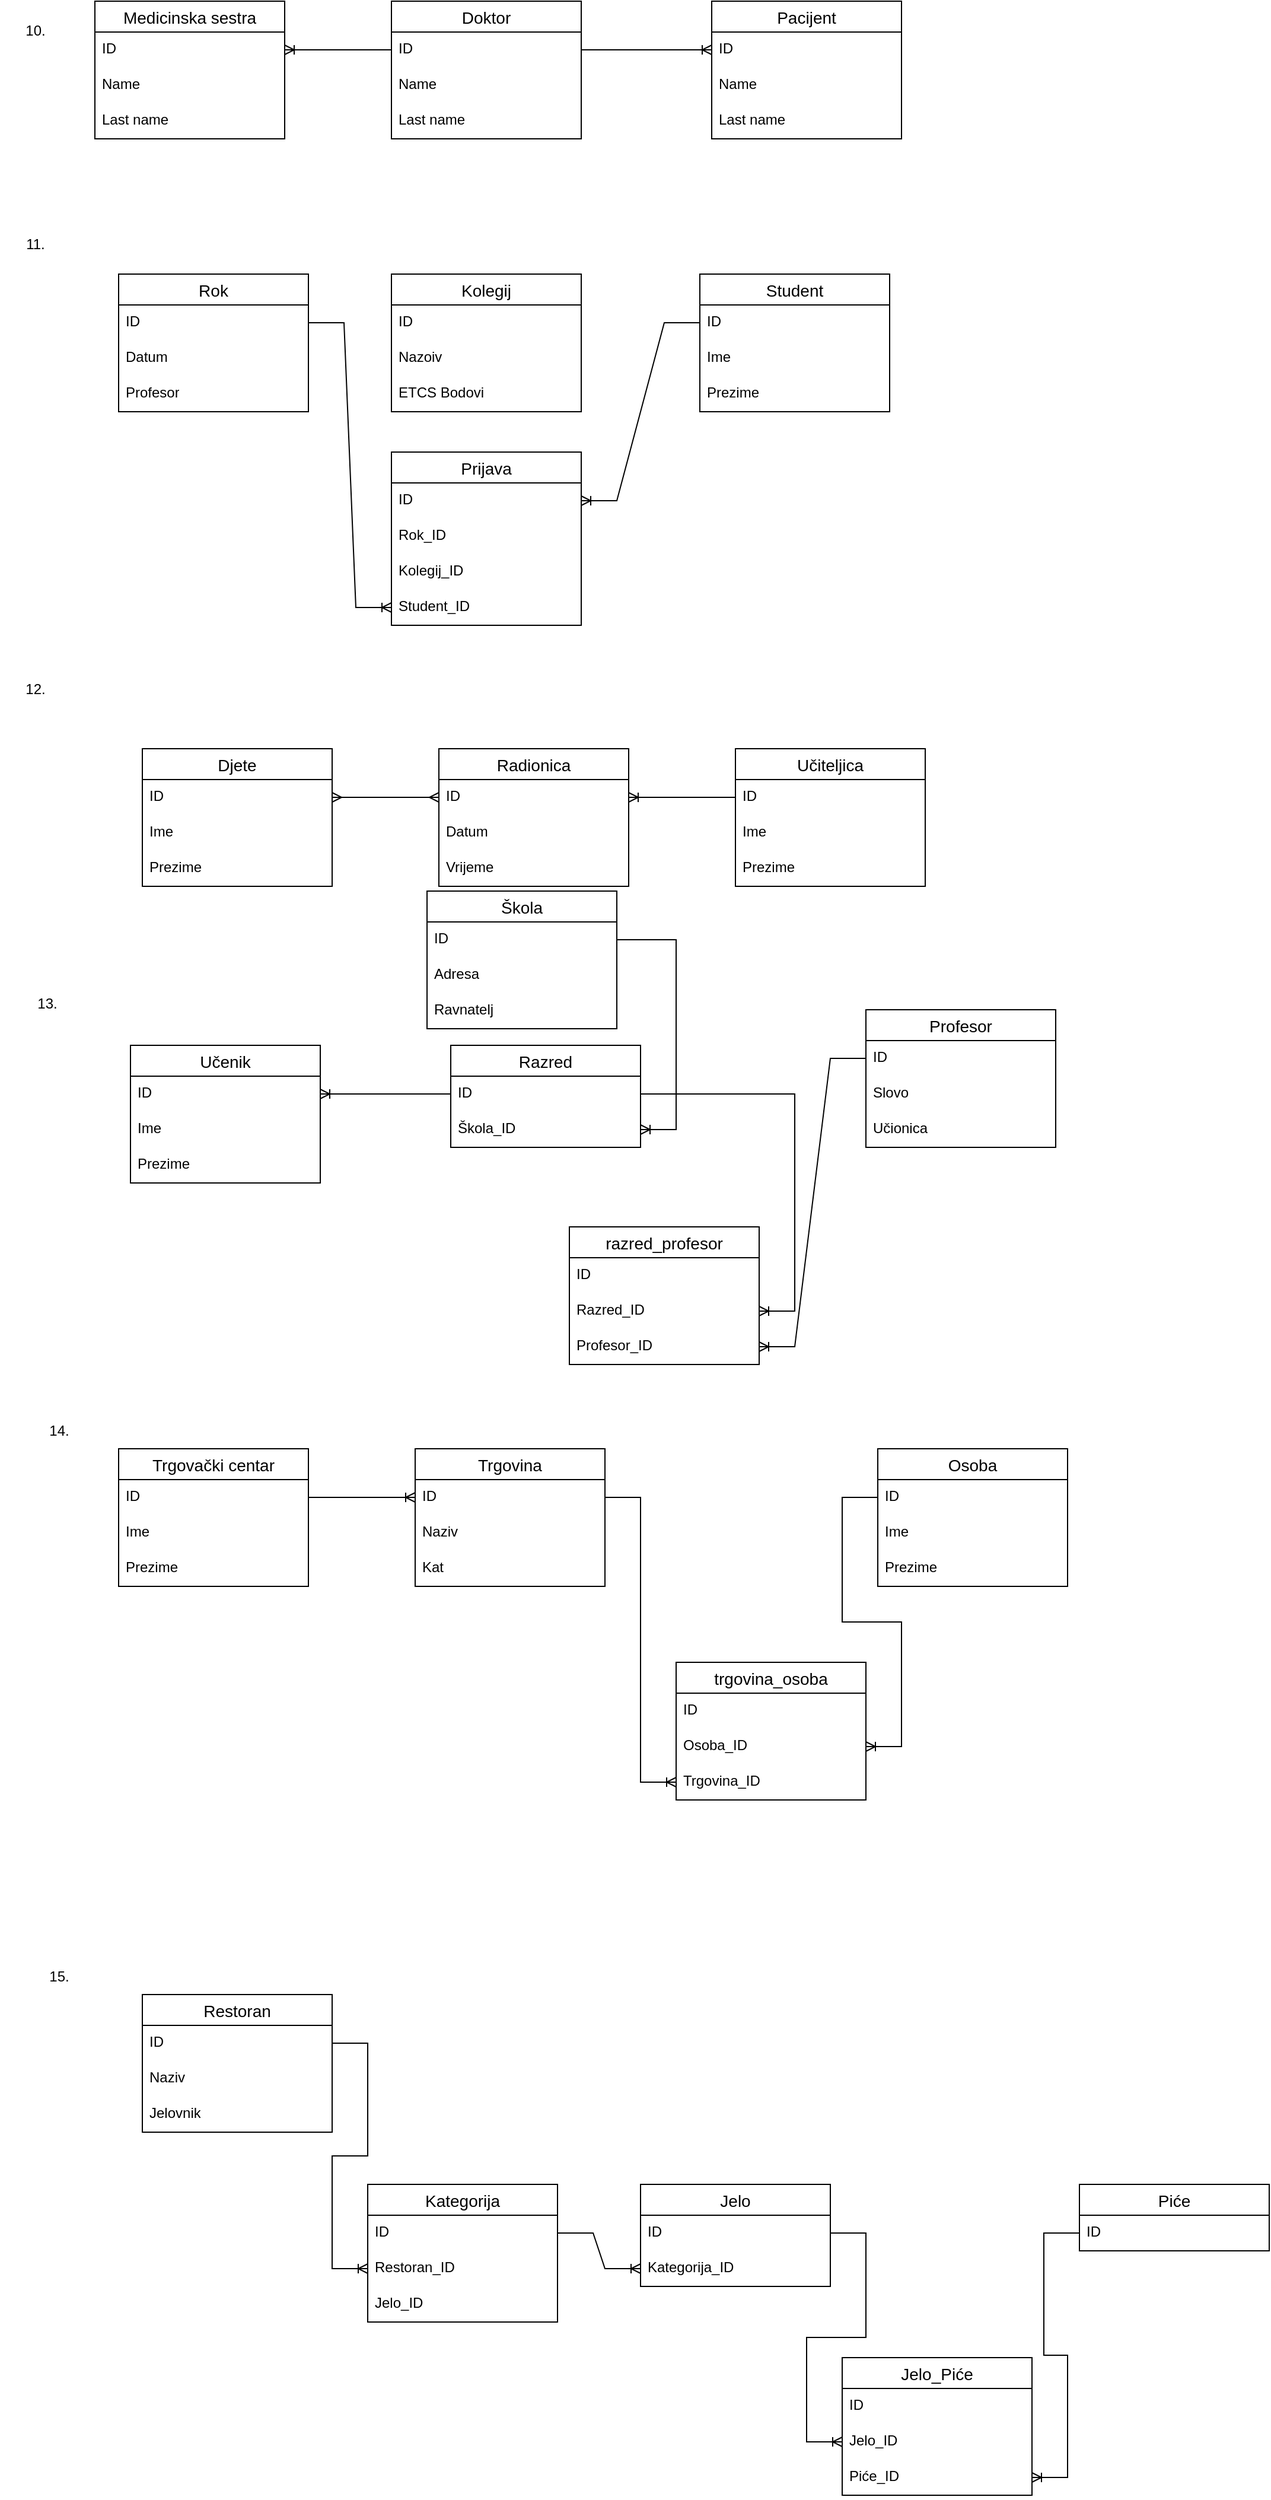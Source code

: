 <mxfile version="21.0.6" type="google"><diagram name="Page-1" id="xoYMA8YZVhwmKKzZPENB"><mxGraphModel grid="1" page="1" gridSize="10" guides="1" tooltips="1" connect="1" arrows="1" fold="1" pageScale="1" pageWidth="827" pageHeight="1169" math="0" shadow="0"><root><mxCell id="0"/><mxCell id="1" parent="0"/><mxCell id="5jDv3y6kPRpmC7P-xFQI-5" value="Doktor" style="swimlane;fontStyle=0;childLayout=stackLayout;horizontal=1;startSize=26;horizontalStack=0;resizeParent=1;resizeParentMax=0;resizeLast=0;collapsible=1;marginBottom=0;align=center;fontSize=14;" vertex="1" parent="1"><mxGeometry x="340" y="20" width="160" height="116" as="geometry"/></mxCell><mxCell id="5jDv3y6kPRpmC7P-xFQI-6" value="ID&lt;span style=&quot;white-space: pre;&quot;&gt;&#9;&lt;/span&gt;" style="text;strokeColor=none;fillColor=none;spacingLeft=4;spacingRight=4;overflow=hidden;rotatable=0;points=[[0,0.5],[1,0.5]];portConstraint=eastwest;fontSize=12;whiteSpace=wrap;html=1;" vertex="1" parent="5jDv3y6kPRpmC7P-xFQI-5"><mxGeometry y="26" width="160" height="30" as="geometry"/></mxCell><mxCell id="5jDv3y6kPRpmC7P-xFQI-7" value="Name" style="text;strokeColor=none;fillColor=none;spacingLeft=4;spacingRight=4;overflow=hidden;rotatable=0;points=[[0,0.5],[1,0.5]];portConstraint=eastwest;fontSize=12;whiteSpace=wrap;html=1;" vertex="1" parent="5jDv3y6kPRpmC7P-xFQI-5"><mxGeometry y="56" width="160" height="30" as="geometry"/></mxCell><mxCell id="5jDv3y6kPRpmC7P-xFQI-8" value="Last name" style="text;strokeColor=none;fillColor=none;spacingLeft=4;spacingRight=4;overflow=hidden;rotatable=0;points=[[0,0.5],[1,0.5]];portConstraint=eastwest;fontSize=12;whiteSpace=wrap;html=1;" vertex="1" parent="5jDv3y6kPRpmC7P-xFQI-5"><mxGeometry y="86" width="160" height="30" as="geometry"/></mxCell><mxCell id="5jDv3y6kPRpmC7P-xFQI-13" value="Pacijent" style="swimlane;fontStyle=0;childLayout=stackLayout;horizontal=1;startSize=26;horizontalStack=0;resizeParent=1;resizeParentMax=0;resizeLast=0;collapsible=1;marginBottom=0;align=center;fontSize=14;" vertex="1" parent="1"><mxGeometry x="610" y="20" width="160" height="116" as="geometry"/></mxCell><mxCell id="5jDv3y6kPRpmC7P-xFQI-14" value="ID&lt;span style=&quot;white-space: pre;&quot;&gt;&#9;&lt;/span&gt;" style="text;strokeColor=none;fillColor=none;spacingLeft=4;spacingRight=4;overflow=hidden;rotatable=0;points=[[0,0.5],[1,0.5]];portConstraint=eastwest;fontSize=12;whiteSpace=wrap;html=1;" vertex="1" parent="5jDv3y6kPRpmC7P-xFQI-13"><mxGeometry y="26" width="160" height="30" as="geometry"/></mxCell><mxCell id="5jDv3y6kPRpmC7P-xFQI-15" value="Name" style="text;strokeColor=none;fillColor=none;spacingLeft=4;spacingRight=4;overflow=hidden;rotatable=0;points=[[0,0.5],[1,0.5]];portConstraint=eastwest;fontSize=12;whiteSpace=wrap;html=1;" vertex="1" parent="5jDv3y6kPRpmC7P-xFQI-13"><mxGeometry y="56" width="160" height="30" as="geometry"/></mxCell><mxCell id="5jDv3y6kPRpmC7P-xFQI-16" value="Last name" style="text;strokeColor=none;fillColor=none;spacingLeft=4;spacingRight=4;overflow=hidden;rotatable=0;points=[[0,0.5],[1,0.5]];portConstraint=eastwest;fontSize=12;whiteSpace=wrap;html=1;" vertex="1" parent="5jDv3y6kPRpmC7P-xFQI-13"><mxGeometry y="86" width="160" height="30" as="geometry"/></mxCell><mxCell id="5jDv3y6kPRpmC7P-xFQI-17" value="Medicinska sestra" style="swimlane;fontStyle=0;childLayout=stackLayout;horizontal=1;startSize=26;horizontalStack=0;resizeParent=1;resizeParentMax=0;resizeLast=0;collapsible=1;marginBottom=0;align=center;fontSize=14;" vertex="1" parent="1"><mxGeometry x="90" y="20" width="160" height="116" as="geometry"/></mxCell><mxCell id="5jDv3y6kPRpmC7P-xFQI-18" value="ID&lt;span style=&quot;white-space: pre;&quot;&gt;&#9;&lt;/span&gt;" style="text;strokeColor=none;fillColor=none;spacingLeft=4;spacingRight=4;overflow=hidden;rotatable=0;points=[[0,0.5],[1,0.5]];portConstraint=eastwest;fontSize=12;whiteSpace=wrap;html=1;" vertex="1" parent="5jDv3y6kPRpmC7P-xFQI-17"><mxGeometry y="26" width="160" height="30" as="geometry"/></mxCell><mxCell id="5jDv3y6kPRpmC7P-xFQI-19" value="Name" style="text;strokeColor=none;fillColor=none;spacingLeft=4;spacingRight=4;overflow=hidden;rotatable=0;points=[[0,0.5],[1,0.5]];portConstraint=eastwest;fontSize=12;whiteSpace=wrap;html=1;" vertex="1" parent="5jDv3y6kPRpmC7P-xFQI-17"><mxGeometry y="56" width="160" height="30" as="geometry"/></mxCell><mxCell id="5jDv3y6kPRpmC7P-xFQI-20" value="Last name" style="text;strokeColor=none;fillColor=none;spacingLeft=4;spacingRight=4;overflow=hidden;rotatable=0;points=[[0,0.5],[1,0.5]];portConstraint=eastwest;fontSize=12;whiteSpace=wrap;html=1;" vertex="1" parent="5jDv3y6kPRpmC7P-xFQI-17"><mxGeometry y="86" width="160" height="30" as="geometry"/></mxCell><mxCell id="5jDv3y6kPRpmC7P-xFQI-21" value="" style="edgeStyle=entityRelationEdgeStyle;fontSize=12;html=1;endArrow=ERoneToMany;rounded=0;" edge="1" parent="1" source="5jDv3y6kPRpmC7P-xFQI-6" target="5jDv3y6kPRpmC7P-xFQI-14"><mxGeometry width="100" height="100" relative="1" as="geometry"><mxPoint x="230" y="140" as="sourcePoint"/><mxPoint x="330" y="40" as="targetPoint"/></mxGeometry></mxCell><mxCell id="5jDv3y6kPRpmC7P-xFQI-22" value="" style="edgeStyle=entityRelationEdgeStyle;fontSize=12;html=1;endArrow=ERoneToMany;rounded=0;" edge="1" parent="1" source="5jDv3y6kPRpmC7P-xFQI-6" target="5jDv3y6kPRpmC7P-xFQI-18"><mxGeometry width="100" height="100" relative="1" as="geometry"><mxPoint x="290" y="170" as="sourcePoint"/><mxPoint x="280" y="150" as="targetPoint"/></mxGeometry></mxCell><mxCell id="5jDv3y6kPRpmC7P-xFQI-23" value="10." style="text;html=1;strokeColor=none;fillColor=none;align=center;verticalAlign=middle;whiteSpace=wrap;rounded=0;" vertex="1" parent="1"><mxGeometry x="10" y="30" width="60" height="30" as="geometry"/></mxCell><mxCell id="5jDv3y6kPRpmC7P-xFQI-24" value="11." style="text;html=1;strokeColor=none;fillColor=none;align=center;verticalAlign=middle;whiteSpace=wrap;rounded=0;" vertex="1" parent="1"><mxGeometry x="10" y="210" width="60" height="30" as="geometry"/></mxCell><mxCell id="5jDv3y6kPRpmC7P-xFQI-25" value="Rok" style="swimlane;fontStyle=0;childLayout=stackLayout;horizontal=1;startSize=26;horizontalStack=0;resizeParent=1;resizeParentMax=0;resizeLast=0;collapsible=1;marginBottom=0;align=center;fontSize=14;" vertex="1" parent="1"><mxGeometry x="110" y="250" width="160" height="116" as="geometry"/></mxCell><mxCell id="5jDv3y6kPRpmC7P-xFQI-26" value="ID&lt;span style=&quot;white-space: pre;&quot;&gt;&#9;&lt;/span&gt;" style="text;strokeColor=none;fillColor=none;spacingLeft=4;spacingRight=4;overflow=hidden;rotatable=0;points=[[0,0.5],[1,0.5]];portConstraint=eastwest;fontSize=12;whiteSpace=wrap;html=1;" vertex="1" parent="5jDv3y6kPRpmC7P-xFQI-25"><mxGeometry y="26" width="160" height="30" as="geometry"/></mxCell><mxCell id="5jDv3y6kPRpmC7P-xFQI-27" value="Datum" style="text;strokeColor=none;fillColor=none;spacingLeft=4;spacingRight=4;overflow=hidden;rotatable=0;points=[[0,0.5],[1,0.5]];portConstraint=eastwest;fontSize=12;whiteSpace=wrap;html=1;" vertex="1" parent="5jDv3y6kPRpmC7P-xFQI-25"><mxGeometry y="56" width="160" height="30" as="geometry"/></mxCell><mxCell id="5jDv3y6kPRpmC7P-xFQI-28" value="Profesor" style="text;strokeColor=none;fillColor=none;spacingLeft=4;spacingRight=4;overflow=hidden;rotatable=0;points=[[0,0.5],[1,0.5]];portConstraint=eastwest;fontSize=12;whiteSpace=wrap;html=1;" vertex="1" parent="5jDv3y6kPRpmC7P-xFQI-25"><mxGeometry y="86" width="160" height="30" as="geometry"/></mxCell><mxCell id="5jDv3y6kPRpmC7P-xFQI-29" value="Kolegij" style="swimlane;fontStyle=0;childLayout=stackLayout;horizontal=1;startSize=26;horizontalStack=0;resizeParent=1;resizeParentMax=0;resizeLast=0;collapsible=1;marginBottom=0;align=center;fontSize=14;" vertex="1" parent="1"><mxGeometry x="340" y="250" width="160" height="116" as="geometry"/></mxCell><mxCell id="5jDv3y6kPRpmC7P-xFQI-30" value="ID&lt;span style=&quot;white-space: pre;&quot;&gt;&#9;&lt;/span&gt;" style="text;strokeColor=none;fillColor=none;spacingLeft=4;spacingRight=4;overflow=hidden;rotatable=0;points=[[0,0.5],[1,0.5]];portConstraint=eastwest;fontSize=12;whiteSpace=wrap;html=1;" vertex="1" parent="5jDv3y6kPRpmC7P-xFQI-29"><mxGeometry y="26" width="160" height="30" as="geometry"/></mxCell><mxCell id="5jDv3y6kPRpmC7P-xFQI-31" value="Nazoiv" style="text;strokeColor=none;fillColor=none;spacingLeft=4;spacingRight=4;overflow=hidden;rotatable=0;points=[[0,0.5],[1,0.5]];portConstraint=eastwest;fontSize=12;whiteSpace=wrap;html=1;" vertex="1" parent="5jDv3y6kPRpmC7P-xFQI-29"><mxGeometry y="56" width="160" height="30" as="geometry"/></mxCell><mxCell id="5jDv3y6kPRpmC7P-xFQI-32" value="ETCS Bodovi" style="text;strokeColor=none;fillColor=none;spacingLeft=4;spacingRight=4;overflow=hidden;rotatable=0;points=[[0,0.5],[1,0.5]];portConstraint=eastwest;fontSize=12;whiteSpace=wrap;html=1;" vertex="1" parent="5jDv3y6kPRpmC7P-xFQI-29"><mxGeometry y="86" width="160" height="30" as="geometry"/></mxCell><mxCell id="5jDv3y6kPRpmC7P-xFQI-35" value="Student" style="swimlane;fontStyle=0;childLayout=stackLayout;horizontal=1;startSize=26;horizontalStack=0;resizeParent=1;resizeParentMax=0;resizeLast=0;collapsible=1;marginBottom=0;align=center;fontSize=14;" vertex="1" parent="1"><mxGeometry x="600" y="250" width="160" height="116" as="geometry"/></mxCell><mxCell id="5jDv3y6kPRpmC7P-xFQI-36" value="ID&lt;span style=&quot;white-space: pre;&quot;&gt;&#9;&lt;/span&gt;" style="text;strokeColor=none;fillColor=none;spacingLeft=4;spacingRight=4;overflow=hidden;rotatable=0;points=[[0,0.5],[1,0.5]];portConstraint=eastwest;fontSize=12;whiteSpace=wrap;html=1;" vertex="1" parent="5jDv3y6kPRpmC7P-xFQI-35"><mxGeometry y="26" width="160" height="30" as="geometry"/></mxCell><mxCell id="5jDv3y6kPRpmC7P-xFQI-37" value="Ime" style="text;strokeColor=none;fillColor=none;spacingLeft=4;spacingRight=4;overflow=hidden;rotatable=0;points=[[0,0.5],[1,0.5]];portConstraint=eastwest;fontSize=12;whiteSpace=wrap;html=1;" vertex="1" parent="5jDv3y6kPRpmC7P-xFQI-35"><mxGeometry y="56" width="160" height="30" as="geometry"/></mxCell><mxCell id="5jDv3y6kPRpmC7P-xFQI-38" value="Prezime" style="text;strokeColor=none;fillColor=none;spacingLeft=4;spacingRight=4;overflow=hidden;rotatable=0;points=[[0,0.5],[1,0.5]];portConstraint=eastwest;fontSize=12;whiteSpace=wrap;html=1;" vertex="1" parent="5jDv3y6kPRpmC7P-xFQI-35"><mxGeometry y="86" width="160" height="30" as="geometry"/></mxCell><mxCell id="5jDv3y6kPRpmC7P-xFQI-39" value="Prijava" style="swimlane;fontStyle=0;childLayout=stackLayout;horizontal=1;startSize=26;horizontalStack=0;resizeParent=1;resizeParentMax=0;resizeLast=0;collapsible=1;marginBottom=0;align=center;fontSize=14;" vertex="1" parent="1"><mxGeometry x="340" y="400" width="160" height="146" as="geometry"/></mxCell><mxCell id="5jDv3y6kPRpmC7P-xFQI-40" value="ID&lt;span style=&quot;white-space: pre;&quot;&gt;&#9;&lt;/span&gt;" style="text;strokeColor=none;fillColor=none;spacingLeft=4;spacingRight=4;overflow=hidden;rotatable=0;points=[[0,0.5],[1,0.5]];portConstraint=eastwest;fontSize=12;whiteSpace=wrap;html=1;" vertex="1" parent="5jDv3y6kPRpmC7P-xFQI-39"><mxGeometry y="26" width="160" height="30" as="geometry"/></mxCell><mxCell id="5jDv3y6kPRpmC7P-xFQI-41" value="Rok_ID" style="text;strokeColor=none;fillColor=none;spacingLeft=4;spacingRight=4;overflow=hidden;rotatable=0;points=[[0,0.5],[1,0.5]];portConstraint=eastwest;fontSize=12;whiteSpace=wrap;html=1;" vertex="1" parent="5jDv3y6kPRpmC7P-xFQI-39"><mxGeometry y="56" width="160" height="30" as="geometry"/></mxCell><mxCell id="5jDv3y6kPRpmC7P-xFQI-42" value="Kolegij_ID" style="text;strokeColor=none;fillColor=none;spacingLeft=4;spacingRight=4;overflow=hidden;rotatable=0;points=[[0,0.5],[1,0.5]];portConstraint=eastwest;fontSize=12;whiteSpace=wrap;html=1;" vertex="1" parent="5jDv3y6kPRpmC7P-xFQI-39"><mxGeometry y="86" width="160" height="30" as="geometry"/></mxCell><mxCell id="5jDv3y6kPRpmC7P-xFQI-43" value="Student_ID" style="text;strokeColor=none;fillColor=none;spacingLeft=4;spacingRight=4;overflow=hidden;rotatable=0;points=[[0,0.5],[1,0.5]];portConstraint=eastwest;fontSize=12;whiteSpace=wrap;html=1;" vertex="1" parent="5jDv3y6kPRpmC7P-xFQI-39"><mxGeometry y="116" width="160" height="30" as="geometry"/></mxCell><mxCell id="5jDv3y6kPRpmC7P-xFQI-44" value="" style="edgeStyle=entityRelationEdgeStyle;fontSize=12;html=1;endArrow=ERoneToMany;rounded=0;" edge="1" parent="1" source="5jDv3y6kPRpmC7P-xFQI-36" target="5jDv3y6kPRpmC7P-xFQI-40"><mxGeometry width="100" height="100" relative="1" as="geometry"><mxPoint x="660" y="590" as="sourcePoint"/><mxPoint x="760" y="490" as="targetPoint"/></mxGeometry></mxCell><mxCell id="5jDv3y6kPRpmC7P-xFQI-45" value="" style="edgeStyle=entityRelationEdgeStyle;fontSize=12;html=1;endArrow=ERoneToMany;rounded=0;" edge="1" parent="1" source="5jDv3y6kPRpmC7P-xFQI-26" target="5jDv3y6kPRpmC7P-xFQI-43"><mxGeometry width="100" height="100" relative="1" as="geometry"><mxPoint x="190" y="410" as="sourcePoint"/><mxPoint x="90" y="560" as="targetPoint"/></mxGeometry></mxCell><mxCell id="5jDv3y6kPRpmC7P-xFQI-46" value="12." style="text;html=1;strokeColor=none;fillColor=none;align=center;verticalAlign=middle;whiteSpace=wrap;rounded=0;" vertex="1" parent="1"><mxGeometry x="10" y="585" width="60" height="30" as="geometry"/></mxCell><mxCell id="5jDv3y6kPRpmC7P-xFQI-47" value="Djete" style="swimlane;fontStyle=0;childLayout=stackLayout;horizontal=1;startSize=26;horizontalStack=0;resizeParent=1;resizeParentMax=0;resizeLast=0;collapsible=1;marginBottom=0;align=center;fontSize=14;" vertex="1" parent="1"><mxGeometry x="130" y="650" width="160" height="116" as="geometry"/></mxCell><mxCell id="5jDv3y6kPRpmC7P-xFQI-48" value="ID&lt;span style=&quot;white-space: pre;&quot;&gt;&#9;&lt;/span&gt;" style="text;strokeColor=none;fillColor=none;spacingLeft=4;spacingRight=4;overflow=hidden;rotatable=0;points=[[0,0.5],[1,0.5]];portConstraint=eastwest;fontSize=12;whiteSpace=wrap;html=1;" vertex="1" parent="5jDv3y6kPRpmC7P-xFQI-47"><mxGeometry y="26" width="160" height="30" as="geometry"/></mxCell><mxCell id="5jDv3y6kPRpmC7P-xFQI-49" value="Ime" style="text;strokeColor=none;fillColor=none;spacingLeft=4;spacingRight=4;overflow=hidden;rotatable=0;points=[[0,0.5],[1,0.5]];portConstraint=eastwest;fontSize=12;whiteSpace=wrap;html=1;" vertex="1" parent="5jDv3y6kPRpmC7P-xFQI-47"><mxGeometry y="56" width="160" height="30" as="geometry"/></mxCell><mxCell id="5jDv3y6kPRpmC7P-xFQI-50" value="Prezime" style="text;strokeColor=none;fillColor=none;spacingLeft=4;spacingRight=4;overflow=hidden;rotatable=0;points=[[0,0.5],[1,0.5]];portConstraint=eastwest;fontSize=12;whiteSpace=wrap;html=1;" vertex="1" parent="5jDv3y6kPRpmC7P-xFQI-47"><mxGeometry y="86" width="160" height="30" as="geometry"/></mxCell><mxCell id="5jDv3y6kPRpmC7P-xFQI-51" value="Radionica" style="swimlane;fontStyle=0;childLayout=stackLayout;horizontal=1;startSize=26;horizontalStack=0;resizeParent=1;resizeParentMax=0;resizeLast=0;collapsible=1;marginBottom=0;align=center;fontSize=14;" vertex="1" parent="1"><mxGeometry x="380" y="650" width="160" height="116" as="geometry"/></mxCell><mxCell id="5jDv3y6kPRpmC7P-xFQI-52" value="ID&lt;span style=&quot;white-space: pre;&quot;&gt;&#9;&lt;/span&gt;" style="text;strokeColor=none;fillColor=none;spacingLeft=4;spacingRight=4;overflow=hidden;rotatable=0;points=[[0,0.5],[1,0.5]];portConstraint=eastwest;fontSize=12;whiteSpace=wrap;html=1;" vertex="1" parent="5jDv3y6kPRpmC7P-xFQI-51"><mxGeometry y="26" width="160" height="30" as="geometry"/></mxCell><mxCell id="5jDv3y6kPRpmC7P-xFQI-53" value="Datum" style="text;strokeColor=none;fillColor=none;spacingLeft=4;spacingRight=4;overflow=hidden;rotatable=0;points=[[0,0.5],[1,0.5]];portConstraint=eastwest;fontSize=12;whiteSpace=wrap;html=1;" vertex="1" parent="5jDv3y6kPRpmC7P-xFQI-51"><mxGeometry y="56" width="160" height="30" as="geometry"/></mxCell><mxCell id="5jDv3y6kPRpmC7P-xFQI-54" value="Vrijeme" style="text;strokeColor=none;fillColor=none;spacingLeft=4;spacingRight=4;overflow=hidden;rotatable=0;points=[[0,0.5],[1,0.5]];portConstraint=eastwest;fontSize=12;whiteSpace=wrap;html=1;" vertex="1" parent="5jDv3y6kPRpmC7P-xFQI-51"><mxGeometry y="86" width="160" height="30" as="geometry"/></mxCell><mxCell id="5jDv3y6kPRpmC7P-xFQI-55" value="Učiteljica" style="swimlane;fontStyle=0;childLayout=stackLayout;horizontal=1;startSize=26;horizontalStack=0;resizeParent=1;resizeParentMax=0;resizeLast=0;collapsible=1;marginBottom=0;align=center;fontSize=14;" vertex="1" parent="1"><mxGeometry x="630" y="650" width="160" height="116" as="geometry"/></mxCell><mxCell id="5jDv3y6kPRpmC7P-xFQI-56" value="ID&lt;span style=&quot;white-space: pre;&quot;&gt;&#9;&lt;/span&gt;" style="text;strokeColor=none;fillColor=none;spacingLeft=4;spacingRight=4;overflow=hidden;rotatable=0;points=[[0,0.5],[1,0.5]];portConstraint=eastwest;fontSize=12;whiteSpace=wrap;html=1;" vertex="1" parent="5jDv3y6kPRpmC7P-xFQI-55"><mxGeometry y="26" width="160" height="30" as="geometry"/></mxCell><mxCell id="5jDv3y6kPRpmC7P-xFQI-57" value="Ime" style="text;strokeColor=none;fillColor=none;spacingLeft=4;spacingRight=4;overflow=hidden;rotatable=0;points=[[0,0.5],[1,0.5]];portConstraint=eastwest;fontSize=12;whiteSpace=wrap;html=1;" vertex="1" parent="5jDv3y6kPRpmC7P-xFQI-55"><mxGeometry y="56" width="160" height="30" as="geometry"/></mxCell><mxCell id="5jDv3y6kPRpmC7P-xFQI-58" value="Prezime" style="text;strokeColor=none;fillColor=none;spacingLeft=4;spacingRight=4;overflow=hidden;rotatable=0;points=[[0,0.5],[1,0.5]];portConstraint=eastwest;fontSize=12;whiteSpace=wrap;html=1;" vertex="1" parent="5jDv3y6kPRpmC7P-xFQI-55"><mxGeometry y="86" width="160" height="30" as="geometry"/></mxCell><mxCell id="5jDv3y6kPRpmC7P-xFQI-60" value="" style="edgeStyle=entityRelationEdgeStyle;fontSize=12;html=1;endArrow=ERoneToMany;rounded=0;" edge="1" parent="1" source="5jDv3y6kPRpmC7P-xFQI-56" target="5jDv3y6kPRpmC7P-xFQI-52"><mxGeometry width="100" height="100" relative="1" as="geometry"><mxPoint x="660" y="890" as="sourcePoint"/><mxPoint x="570" y="890" as="targetPoint"/></mxGeometry></mxCell><mxCell id="5jDv3y6kPRpmC7P-xFQI-61" value="" style="edgeStyle=entityRelationEdgeStyle;fontSize=12;html=1;endArrow=ERmany;startArrow=ERmany;rounded=0;" edge="1" parent="1" source="5jDv3y6kPRpmC7P-xFQI-48" target="5jDv3y6kPRpmC7P-xFQI-52"><mxGeometry width="100" height="100" relative="1" as="geometry"><mxPoint x="310" y="710" as="sourcePoint"/><mxPoint x="410" y="610" as="targetPoint"/></mxGeometry></mxCell><mxCell id="5jDv3y6kPRpmC7P-xFQI-62" value="13." style="text;html=1;strokeColor=none;fillColor=none;align=center;verticalAlign=middle;whiteSpace=wrap;rounded=0;" vertex="1" parent="1"><mxGeometry x="20" y="850" width="60" height="30" as="geometry"/></mxCell><mxCell id="5jDv3y6kPRpmC7P-xFQI-63" value="Učenik" style="swimlane;fontStyle=0;childLayout=stackLayout;horizontal=1;startSize=26;horizontalStack=0;resizeParent=1;resizeParentMax=0;resizeLast=0;collapsible=1;marginBottom=0;align=center;fontSize=14;" vertex="1" parent="1"><mxGeometry x="120" y="900" width="160" height="116" as="geometry"/></mxCell><mxCell id="5jDv3y6kPRpmC7P-xFQI-64" value="ID&lt;span style=&quot;white-space: pre;&quot;&gt;&#9;&lt;/span&gt;" style="text;strokeColor=none;fillColor=none;spacingLeft=4;spacingRight=4;overflow=hidden;rotatable=0;points=[[0,0.5],[1,0.5]];portConstraint=eastwest;fontSize=12;whiteSpace=wrap;html=1;" vertex="1" parent="5jDv3y6kPRpmC7P-xFQI-63"><mxGeometry y="26" width="160" height="30" as="geometry"/></mxCell><mxCell id="5jDv3y6kPRpmC7P-xFQI-65" value="Ime" style="text;strokeColor=none;fillColor=none;spacingLeft=4;spacingRight=4;overflow=hidden;rotatable=0;points=[[0,0.5],[1,0.5]];portConstraint=eastwest;fontSize=12;whiteSpace=wrap;html=1;" vertex="1" parent="5jDv3y6kPRpmC7P-xFQI-63"><mxGeometry y="56" width="160" height="30" as="geometry"/></mxCell><mxCell id="5jDv3y6kPRpmC7P-xFQI-66" value="Prezime" style="text;strokeColor=none;fillColor=none;spacingLeft=4;spacingRight=4;overflow=hidden;rotatable=0;points=[[0,0.5],[1,0.5]];portConstraint=eastwest;fontSize=12;whiteSpace=wrap;html=1;" vertex="1" parent="5jDv3y6kPRpmC7P-xFQI-63"><mxGeometry y="86" width="160" height="30" as="geometry"/></mxCell><mxCell id="5jDv3y6kPRpmC7P-xFQI-67" value="Razred" style="swimlane;fontStyle=0;childLayout=stackLayout;horizontal=1;startSize=26;horizontalStack=0;resizeParent=1;resizeParentMax=0;resizeLast=0;collapsible=1;marginBottom=0;align=center;fontSize=14;" vertex="1" parent="1"><mxGeometry x="390" y="900" width="160" height="86" as="geometry"/></mxCell><mxCell id="5jDv3y6kPRpmC7P-xFQI-68" value="ID&lt;span style=&quot;white-space: pre;&quot;&gt;&#9;&lt;/span&gt;" style="text;strokeColor=none;fillColor=none;spacingLeft=4;spacingRight=4;overflow=hidden;rotatable=0;points=[[0,0.5],[1,0.5]];portConstraint=eastwest;fontSize=12;whiteSpace=wrap;html=1;" vertex="1" parent="5jDv3y6kPRpmC7P-xFQI-67"><mxGeometry y="26" width="160" height="30" as="geometry"/></mxCell><mxCell id="5jDv3y6kPRpmC7P-xFQI-70" value="Škola_ID&lt;br&gt;" style="text;strokeColor=none;fillColor=none;spacingLeft=4;spacingRight=4;overflow=hidden;rotatable=0;points=[[0,0.5],[1,0.5]];portConstraint=eastwest;fontSize=12;whiteSpace=wrap;html=1;" vertex="1" parent="5jDv3y6kPRpmC7P-xFQI-67"><mxGeometry y="56" width="160" height="30" as="geometry"/></mxCell><mxCell id="5jDv3y6kPRpmC7P-xFQI-71" value="Profesor" style="swimlane;fontStyle=0;childLayout=stackLayout;horizontal=1;startSize=26;horizontalStack=0;resizeParent=1;resizeParentMax=0;resizeLast=0;collapsible=1;marginBottom=0;align=center;fontSize=14;" vertex="1" parent="1"><mxGeometry x="740" y="870" width="160" height="116" as="geometry"/></mxCell><mxCell id="5jDv3y6kPRpmC7P-xFQI-72" value="ID&lt;span style=&quot;white-space: pre;&quot;&gt;&#9;&lt;/span&gt;" style="text;strokeColor=none;fillColor=none;spacingLeft=4;spacingRight=4;overflow=hidden;rotatable=0;points=[[0,0.5],[1,0.5]];portConstraint=eastwest;fontSize=12;whiteSpace=wrap;html=1;" vertex="1" parent="5jDv3y6kPRpmC7P-xFQI-71"><mxGeometry y="26" width="160" height="30" as="geometry"/></mxCell><mxCell id="5jDv3y6kPRpmC7P-xFQI-73" value="Slovo" style="text;strokeColor=none;fillColor=none;spacingLeft=4;spacingRight=4;overflow=hidden;rotatable=0;points=[[0,0.5],[1,0.5]];portConstraint=eastwest;fontSize=12;whiteSpace=wrap;html=1;" vertex="1" parent="5jDv3y6kPRpmC7P-xFQI-71"><mxGeometry y="56" width="160" height="30" as="geometry"/></mxCell><mxCell id="5jDv3y6kPRpmC7P-xFQI-74" value="Učionica" style="text;strokeColor=none;fillColor=none;spacingLeft=4;spacingRight=4;overflow=hidden;rotatable=0;points=[[0,0.5],[1,0.5]];portConstraint=eastwest;fontSize=12;whiteSpace=wrap;html=1;" vertex="1" parent="5jDv3y6kPRpmC7P-xFQI-71"><mxGeometry y="86" width="160" height="30" as="geometry"/></mxCell><mxCell id="5jDv3y6kPRpmC7P-xFQI-75" value="Škola" style="swimlane;fontStyle=0;childLayout=stackLayout;horizontal=1;startSize=26;horizontalStack=0;resizeParent=1;resizeParentMax=0;resizeLast=0;collapsible=1;marginBottom=0;align=center;fontSize=14;" vertex="1" parent="1"><mxGeometry x="370" y="770" width="160" height="116" as="geometry"/></mxCell><mxCell id="5jDv3y6kPRpmC7P-xFQI-76" value="ID&lt;span style=&quot;white-space: pre;&quot;&gt;&#9;&lt;/span&gt;" style="text;strokeColor=none;fillColor=none;spacingLeft=4;spacingRight=4;overflow=hidden;rotatable=0;points=[[0,0.5],[1,0.5]];portConstraint=eastwest;fontSize=12;whiteSpace=wrap;html=1;" vertex="1" parent="5jDv3y6kPRpmC7P-xFQI-75"><mxGeometry y="26" width="160" height="30" as="geometry"/></mxCell><mxCell id="5jDv3y6kPRpmC7P-xFQI-77" value="Adresa" style="text;strokeColor=none;fillColor=none;spacingLeft=4;spacingRight=4;overflow=hidden;rotatable=0;points=[[0,0.5],[1,0.5]];portConstraint=eastwest;fontSize=12;whiteSpace=wrap;html=1;" vertex="1" parent="5jDv3y6kPRpmC7P-xFQI-75"><mxGeometry y="56" width="160" height="30" as="geometry"/></mxCell><mxCell id="5jDv3y6kPRpmC7P-xFQI-78" value="Ravnatelj" style="text;strokeColor=none;fillColor=none;spacingLeft=4;spacingRight=4;overflow=hidden;rotatable=0;points=[[0,0.5],[1,0.5]];portConstraint=eastwest;fontSize=12;whiteSpace=wrap;html=1;" vertex="1" parent="5jDv3y6kPRpmC7P-xFQI-75"><mxGeometry y="86" width="160" height="30" as="geometry"/></mxCell><mxCell id="5jDv3y6kPRpmC7P-xFQI-79" value="" style="edgeStyle=entityRelationEdgeStyle;fontSize=12;html=1;endArrow=ERoneToMany;rounded=0;" edge="1" parent="1" source="5jDv3y6kPRpmC7P-xFQI-76" target="5jDv3y6kPRpmC7P-xFQI-70"><mxGeometry width="100" height="100" relative="1" as="geometry"><mxPoint x="350" y="1160" as="sourcePoint"/><mxPoint x="450" y="1060" as="targetPoint"/></mxGeometry></mxCell><mxCell id="5jDv3y6kPRpmC7P-xFQI-80" value="" style="edgeStyle=entityRelationEdgeStyle;fontSize=12;html=1;endArrow=ERoneToMany;rounded=0;" edge="1" parent="1" source="5jDv3y6kPRpmC7P-xFQI-68" target="5jDv3y6kPRpmC7P-xFQI-64"><mxGeometry width="100" height="100" relative="1" as="geometry"><mxPoint x="310" y="960" as="sourcePoint"/><mxPoint x="410" y="860" as="targetPoint"/></mxGeometry></mxCell><mxCell id="5jDv3y6kPRpmC7P-xFQI-83" value="14." style="text;html=1;strokeColor=none;fillColor=none;align=center;verticalAlign=middle;whiteSpace=wrap;rounded=0;" vertex="1" parent="1"><mxGeometry x="30" y="1210" width="60" height="30" as="geometry"/></mxCell><mxCell id="5jDv3y6kPRpmC7P-xFQI-84" value="Trgovački centar" style="swimlane;fontStyle=0;childLayout=stackLayout;horizontal=1;startSize=26;horizontalStack=0;resizeParent=1;resizeParentMax=0;resizeLast=0;collapsible=1;marginBottom=0;align=center;fontSize=14;" vertex="1" parent="1"><mxGeometry x="110" y="1240" width="160" height="116" as="geometry"/></mxCell><mxCell id="5jDv3y6kPRpmC7P-xFQI-85" value="ID&lt;span style=&quot;white-space: pre;&quot;&gt;&#9;&lt;/span&gt;" style="text;strokeColor=none;fillColor=none;spacingLeft=4;spacingRight=4;overflow=hidden;rotatable=0;points=[[0,0.5],[1,0.5]];portConstraint=eastwest;fontSize=12;whiteSpace=wrap;html=1;" vertex="1" parent="5jDv3y6kPRpmC7P-xFQI-84"><mxGeometry y="26" width="160" height="30" as="geometry"/></mxCell><mxCell id="5jDv3y6kPRpmC7P-xFQI-86" value="Ime" style="text;strokeColor=none;fillColor=none;spacingLeft=4;spacingRight=4;overflow=hidden;rotatable=0;points=[[0,0.5],[1,0.5]];portConstraint=eastwest;fontSize=12;whiteSpace=wrap;html=1;" vertex="1" parent="5jDv3y6kPRpmC7P-xFQI-84"><mxGeometry y="56" width="160" height="30" as="geometry"/></mxCell><mxCell id="5jDv3y6kPRpmC7P-xFQI-87" value="Prezime" style="text;strokeColor=none;fillColor=none;spacingLeft=4;spacingRight=4;overflow=hidden;rotatable=0;points=[[0,0.5],[1,0.5]];portConstraint=eastwest;fontSize=12;whiteSpace=wrap;html=1;" vertex="1" parent="5jDv3y6kPRpmC7P-xFQI-84"><mxGeometry y="86" width="160" height="30" as="geometry"/></mxCell><mxCell id="5jDv3y6kPRpmC7P-xFQI-88" value="Trgovina" style="swimlane;fontStyle=0;childLayout=stackLayout;horizontal=1;startSize=26;horizontalStack=0;resizeParent=1;resizeParentMax=0;resizeLast=0;collapsible=1;marginBottom=0;align=center;fontSize=14;" vertex="1" parent="1"><mxGeometry x="360" y="1240" width="160" height="116" as="geometry"/></mxCell><mxCell id="5jDv3y6kPRpmC7P-xFQI-89" value="ID&lt;span style=&quot;white-space: pre;&quot;&gt;&#9;&lt;/span&gt;" style="text;strokeColor=none;fillColor=none;spacingLeft=4;spacingRight=4;overflow=hidden;rotatable=0;points=[[0,0.5],[1,0.5]];portConstraint=eastwest;fontSize=12;whiteSpace=wrap;html=1;" vertex="1" parent="5jDv3y6kPRpmC7P-xFQI-88"><mxGeometry y="26" width="160" height="30" as="geometry"/></mxCell><mxCell id="5jDv3y6kPRpmC7P-xFQI-90" value="Naziv" style="text;strokeColor=none;fillColor=none;spacingLeft=4;spacingRight=4;overflow=hidden;rotatable=0;points=[[0,0.5],[1,0.5]];portConstraint=eastwest;fontSize=12;whiteSpace=wrap;html=1;" vertex="1" parent="5jDv3y6kPRpmC7P-xFQI-88"><mxGeometry y="56" width="160" height="30" as="geometry"/></mxCell><mxCell id="5jDv3y6kPRpmC7P-xFQI-91" value="Kat" style="text;strokeColor=none;fillColor=none;spacingLeft=4;spacingRight=4;overflow=hidden;rotatable=0;points=[[0,0.5],[1,0.5]];portConstraint=eastwest;fontSize=12;whiteSpace=wrap;html=1;" vertex="1" parent="5jDv3y6kPRpmC7P-xFQI-88"><mxGeometry y="86" width="160" height="30" as="geometry"/></mxCell><mxCell id="5jDv3y6kPRpmC7P-xFQI-92" value="Osoba" style="swimlane;fontStyle=0;childLayout=stackLayout;horizontal=1;startSize=26;horizontalStack=0;resizeParent=1;resizeParentMax=0;resizeLast=0;collapsible=1;marginBottom=0;align=center;fontSize=14;" vertex="1" parent="1"><mxGeometry x="750" y="1240" width="160" height="116" as="geometry"/></mxCell><mxCell id="5jDv3y6kPRpmC7P-xFQI-93" value="ID&lt;span style=&quot;white-space: pre;&quot;&gt;&#9;&lt;/span&gt;" style="text;strokeColor=none;fillColor=none;spacingLeft=4;spacingRight=4;overflow=hidden;rotatable=0;points=[[0,0.5],[1,0.5]];portConstraint=eastwest;fontSize=12;whiteSpace=wrap;html=1;" vertex="1" parent="5jDv3y6kPRpmC7P-xFQI-92"><mxGeometry y="26" width="160" height="30" as="geometry"/></mxCell><mxCell id="5jDv3y6kPRpmC7P-xFQI-94" value="Ime" style="text;strokeColor=none;fillColor=none;spacingLeft=4;spacingRight=4;overflow=hidden;rotatable=0;points=[[0,0.5],[1,0.5]];portConstraint=eastwest;fontSize=12;whiteSpace=wrap;html=1;" vertex="1" parent="5jDv3y6kPRpmC7P-xFQI-92"><mxGeometry y="56" width="160" height="30" as="geometry"/></mxCell><mxCell id="5jDv3y6kPRpmC7P-xFQI-95" value="Prezime" style="text;strokeColor=none;fillColor=none;spacingLeft=4;spacingRight=4;overflow=hidden;rotatable=0;points=[[0,0.5],[1,0.5]];portConstraint=eastwest;fontSize=12;whiteSpace=wrap;html=1;" vertex="1" parent="5jDv3y6kPRpmC7P-xFQI-92"><mxGeometry y="86" width="160" height="30" as="geometry"/></mxCell><mxCell id="5jDv3y6kPRpmC7P-xFQI-100" value="" style="edgeStyle=entityRelationEdgeStyle;fontSize=12;html=1;endArrow=ERoneToMany;rounded=0;" edge="1" parent="1" source="5jDv3y6kPRpmC7P-xFQI-85" target="5jDv3y6kPRpmC7P-xFQI-89"><mxGeometry width="100" height="100" relative="1" as="geometry"><mxPoint x="240" y="1520" as="sourcePoint"/><mxPoint x="340" y="1420" as="targetPoint"/></mxGeometry></mxCell><mxCell id="go-2en3hwcmg567O6EBO-1" value="trgovina_osoba" style="swimlane;fontStyle=0;childLayout=stackLayout;horizontal=1;startSize=26;horizontalStack=0;resizeParent=1;resizeParentMax=0;resizeLast=0;collapsible=1;marginBottom=0;align=center;fontSize=14;" vertex="1" parent="1"><mxGeometry x="580" y="1420" width="160" height="116" as="geometry"/></mxCell><mxCell id="go-2en3hwcmg567O6EBO-2" value="ID&lt;span style=&quot;white-space: pre;&quot;&gt;&#9;&lt;/span&gt;" style="text;strokeColor=none;fillColor=none;spacingLeft=4;spacingRight=4;overflow=hidden;rotatable=0;points=[[0,0.5],[1,0.5]];portConstraint=eastwest;fontSize=12;whiteSpace=wrap;html=1;" vertex="1" parent="go-2en3hwcmg567O6EBO-1"><mxGeometry y="26" width="160" height="30" as="geometry"/></mxCell><mxCell id="go-2en3hwcmg567O6EBO-4" value="Osoba_ID" style="text;strokeColor=none;fillColor=none;spacingLeft=4;spacingRight=4;overflow=hidden;rotatable=0;points=[[0,0.5],[1,0.5]];portConstraint=eastwest;fontSize=12;whiteSpace=wrap;html=1;" vertex="1" parent="go-2en3hwcmg567O6EBO-1"><mxGeometry y="56" width="160" height="30" as="geometry"/></mxCell><mxCell id="go-2en3hwcmg567O6EBO-6" value="Trgovina_ID" style="text;strokeColor=none;fillColor=none;spacingLeft=4;spacingRight=4;overflow=hidden;rotatable=0;points=[[0,0.5],[1,0.5]];portConstraint=eastwest;fontSize=12;whiteSpace=wrap;html=1;" vertex="1" parent="go-2en3hwcmg567O6EBO-1"><mxGeometry y="86" width="160" height="30" as="geometry"/></mxCell><mxCell id="go-2en3hwcmg567O6EBO-5" value="" style="edgeStyle=entityRelationEdgeStyle;fontSize=12;html=1;endArrow=ERoneToMany;rounded=0;" edge="1" parent="1" source="5jDv3y6kPRpmC7P-xFQI-89" target="go-2en3hwcmg567O6EBO-6"><mxGeometry width="100" height="100" relative="1" as="geometry"><mxPoint x="240" y="1610" as="sourcePoint"/><mxPoint x="720" y="1570" as="targetPoint"/></mxGeometry></mxCell><mxCell id="go-2en3hwcmg567O6EBO-7" value="" style="edgeStyle=entityRelationEdgeStyle;fontSize=12;html=1;endArrow=ERoneToMany;rounded=0;" edge="1" parent="1" source="5jDv3y6kPRpmC7P-xFQI-93" target="go-2en3hwcmg567O6EBO-4"><mxGeometry width="100" height="100" relative="1" as="geometry"><mxPoint x="790" y="1630" as="sourcePoint"/><mxPoint x="800" y="1520" as="targetPoint"/></mxGeometry></mxCell><mxCell id="go-2en3hwcmg567O6EBO-8" value="razred_profesor" style="swimlane;fontStyle=0;childLayout=stackLayout;horizontal=1;startSize=26;horizontalStack=0;resizeParent=1;resizeParentMax=0;resizeLast=0;collapsible=1;marginBottom=0;align=center;fontSize=14;" vertex="1" parent="1"><mxGeometry x="490" y="1053" width="160" height="116" as="geometry"/></mxCell><mxCell id="go-2en3hwcmg567O6EBO-9" value="ID&lt;span style=&quot;white-space: pre;&quot;&gt;&#9;&lt;/span&gt;" style="text;strokeColor=none;fillColor=none;spacingLeft=4;spacingRight=4;overflow=hidden;rotatable=0;points=[[0,0.5],[1,0.5]];portConstraint=eastwest;fontSize=12;whiteSpace=wrap;html=1;" vertex="1" parent="go-2en3hwcmg567O6EBO-8"><mxGeometry y="26" width="160" height="30" as="geometry"/></mxCell><mxCell id="go-2en3hwcmg567O6EBO-10" value="Razred_ID" style="text;strokeColor=none;fillColor=none;spacingLeft=4;spacingRight=4;overflow=hidden;rotatable=0;points=[[0,0.5],[1,0.5]];portConstraint=eastwest;fontSize=12;whiteSpace=wrap;html=1;" vertex="1" parent="go-2en3hwcmg567O6EBO-8"><mxGeometry y="56" width="160" height="30" as="geometry"/></mxCell><mxCell id="go-2en3hwcmg567O6EBO-11" value="Profesor_ID" style="text;strokeColor=none;fillColor=none;spacingLeft=4;spacingRight=4;overflow=hidden;rotatable=0;points=[[0,0.5],[1,0.5]];portConstraint=eastwest;fontSize=12;whiteSpace=wrap;html=1;" vertex="1" parent="go-2en3hwcmg567O6EBO-8"><mxGeometry y="86" width="160" height="30" as="geometry"/></mxCell><mxCell id="go-2en3hwcmg567O6EBO-12" value="" style="edgeStyle=entityRelationEdgeStyle;fontSize=12;html=1;endArrow=ERoneToMany;rounded=0;" edge="1" parent="1" source="5jDv3y6kPRpmC7P-xFQI-68" target="go-2en3hwcmg567O6EBO-10"><mxGeometry width="100" height="100" relative="1" as="geometry"><mxPoint x="330" y="1180" as="sourcePoint"/><mxPoint x="430" y="1080" as="targetPoint"/></mxGeometry></mxCell><mxCell id="go-2en3hwcmg567O6EBO-13" value="" style="edgeStyle=entityRelationEdgeStyle;fontSize=12;html=1;endArrow=ERoneToMany;rounded=0;" edge="1" parent="1" source="5jDv3y6kPRpmC7P-xFQI-72" target="go-2en3hwcmg567O6EBO-11"><mxGeometry width="100" height="100" relative="1" as="geometry"><mxPoint x="710" y="1200" as="sourcePoint"/><mxPoint x="810" y="1100" as="targetPoint"/></mxGeometry></mxCell><mxCell id="aneD0gH5OK48I8EM5hbS-1" value="15." style="text;html=1;strokeColor=none;fillColor=none;align=center;verticalAlign=middle;whiteSpace=wrap;rounded=0;" vertex="1" parent="1"><mxGeometry x="30" y="1670" width="60" height="30" as="geometry"/></mxCell><mxCell id="aneD0gH5OK48I8EM5hbS-2" value="Restoran" style="swimlane;fontStyle=0;childLayout=stackLayout;horizontal=1;startSize=26;horizontalStack=0;resizeParent=1;resizeParentMax=0;resizeLast=0;collapsible=1;marginBottom=0;align=center;fontSize=14;" vertex="1" parent="1"><mxGeometry x="130" y="1700" width="160" height="116" as="geometry"/></mxCell><mxCell id="aneD0gH5OK48I8EM5hbS-3" value="ID&lt;span style=&quot;white-space: pre;&quot;&gt;&#9;&lt;/span&gt;" style="text;strokeColor=none;fillColor=none;spacingLeft=4;spacingRight=4;overflow=hidden;rotatable=0;points=[[0,0.5],[1,0.5]];portConstraint=eastwest;fontSize=12;whiteSpace=wrap;html=1;" vertex="1" parent="aneD0gH5OK48I8EM5hbS-2"><mxGeometry y="26" width="160" height="30" as="geometry"/></mxCell><mxCell id="aneD0gH5OK48I8EM5hbS-4" value="Naziv" style="text;strokeColor=none;fillColor=none;spacingLeft=4;spacingRight=4;overflow=hidden;rotatable=0;points=[[0,0.5],[1,0.5]];portConstraint=eastwest;fontSize=12;whiteSpace=wrap;html=1;" vertex="1" parent="aneD0gH5OK48I8EM5hbS-2"><mxGeometry y="56" width="160" height="30" as="geometry"/></mxCell><mxCell id="aneD0gH5OK48I8EM5hbS-5" value="Jelovnik" style="text;strokeColor=none;fillColor=none;spacingLeft=4;spacingRight=4;overflow=hidden;rotatable=0;points=[[0,0.5],[1,0.5]];portConstraint=eastwest;fontSize=12;whiteSpace=wrap;html=1;" vertex="1" parent="aneD0gH5OK48I8EM5hbS-2"><mxGeometry y="86" width="160" height="30" as="geometry"/></mxCell><mxCell id="aneD0gH5OK48I8EM5hbS-11" value="Kategorija" style="swimlane;fontStyle=0;childLayout=stackLayout;horizontal=1;startSize=26;horizontalStack=0;resizeParent=1;resizeParentMax=0;resizeLast=0;collapsible=1;marginBottom=0;align=center;fontSize=14;" vertex="1" parent="1"><mxGeometry x="320" y="1860" width="160" height="116" as="geometry"/></mxCell><mxCell id="aneD0gH5OK48I8EM5hbS-12" value="ID&lt;span style=&quot;white-space: pre;&quot;&gt;&#9;&lt;/span&gt;" style="text;strokeColor=none;fillColor=none;spacingLeft=4;spacingRight=4;overflow=hidden;rotatable=0;points=[[0,0.5],[1,0.5]];portConstraint=eastwest;fontSize=12;whiteSpace=wrap;html=1;" vertex="1" parent="aneD0gH5OK48I8EM5hbS-11"><mxGeometry y="26" width="160" height="30" as="geometry"/></mxCell><mxCell id="aneD0gH5OK48I8EM5hbS-14" value="Restoran_ID" style="text;strokeColor=none;fillColor=none;spacingLeft=4;spacingRight=4;overflow=hidden;rotatable=0;points=[[0,0.5],[1,0.5]];portConstraint=eastwest;fontSize=12;whiteSpace=wrap;html=1;" vertex="1" parent="aneD0gH5OK48I8EM5hbS-11"><mxGeometry y="56" width="160" height="30" as="geometry"/></mxCell><mxCell id="aneD0gH5OK48I8EM5hbS-20" value="Jelo_ID" style="text;strokeColor=none;fillColor=none;spacingLeft=4;spacingRight=4;overflow=hidden;rotatable=0;points=[[0,0.5],[1,0.5]];portConstraint=eastwest;fontSize=12;whiteSpace=wrap;html=1;" vertex="1" parent="aneD0gH5OK48I8EM5hbS-11"><mxGeometry y="86" width="160" height="30" as="geometry"/></mxCell><mxCell id="aneD0gH5OK48I8EM5hbS-15" value="" style="edgeStyle=entityRelationEdgeStyle;fontSize=12;html=1;endArrow=ERoneToMany;rounded=0;" edge="1" parent="1" source="aneD0gH5OK48I8EM5hbS-3" target="aneD0gH5OK48I8EM5hbS-14"><mxGeometry width="100" height="100" relative="1" as="geometry"><mxPoint x="170" y="1980" as="sourcePoint"/><mxPoint x="270" y="1880" as="targetPoint"/></mxGeometry></mxCell><mxCell id="aneD0gH5OK48I8EM5hbS-16" value="Jelo" style="swimlane;fontStyle=0;childLayout=stackLayout;horizontal=1;startSize=26;horizontalStack=0;resizeParent=1;resizeParentMax=0;resizeLast=0;collapsible=1;marginBottom=0;align=center;fontSize=14;" vertex="1" parent="1"><mxGeometry x="550" y="1860" width="160" height="86" as="geometry"/></mxCell><mxCell id="aneD0gH5OK48I8EM5hbS-17" value="ID&lt;span style=&quot;white-space: pre;&quot;&gt;&#9;&lt;/span&gt;" style="text;strokeColor=none;fillColor=none;spacingLeft=4;spacingRight=4;overflow=hidden;rotatable=0;points=[[0,0.5],[1,0.5]];portConstraint=eastwest;fontSize=12;whiteSpace=wrap;html=1;" vertex="1" parent="aneD0gH5OK48I8EM5hbS-16"><mxGeometry y="26" width="160" height="30" as="geometry"/></mxCell><mxCell id="aneD0gH5OK48I8EM5hbS-32" value="Kategorija_ID" style="text;strokeColor=none;fillColor=none;spacingLeft=4;spacingRight=4;overflow=hidden;rotatable=0;points=[[0,0.5],[1,0.5]];portConstraint=eastwest;fontSize=12;whiteSpace=wrap;html=1;" vertex="1" parent="aneD0gH5OK48I8EM5hbS-16"><mxGeometry y="56" width="160" height="30" as="geometry"/></mxCell><mxCell id="aneD0gH5OK48I8EM5hbS-21" value="" style="edgeStyle=entityRelationEdgeStyle;fontSize=12;html=1;endArrow=ERoneToMany;rounded=0;" edge="1" parent="1" source="aneD0gH5OK48I8EM5hbS-12" target="aneD0gH5OK48I8EM5hbS-32"><mxGeometry width="100" height="100" relative="1" as="geometry"><mxPoint x="560" y="2110" as="sourcePoint"/><mxPoint x="660" y="2010" as="targetPoint"/></mxGeometry></mxCell><mxCell id="aneD0gH5OK48I8EM5hbS-22" value="Piće" style="swimlane;fontStyle=0;childLayout=stackLayout;horizontal=1;startSize=26;horizontalStack=0;resizeParent=1;resizeParentMax=0;resizeLast=0;collapsible=1;marginBottom=0;align=center;fontSize=14;" vertex="1" parent="1"><mxGeometry x="920" y="1860" width="160" height="56" as="geometry"/></mxCell><mxCell id="aneD0gH5OK48I8EM5hbS-23" value="ID&lt;span style=&quot;white-space: pre;&quot;&gt;&#9;&lt;/span&gt;" style="text;strokeColor=none;fillColor=none;spacingLeft=4;spacingRight=4;overflow=hidden;rotatable=0;points=[[0,0.5],[1,0.5]];portConstraint=eastwest;fontSize=12;whiteSpace=wrap;html=1;" vertex="1" parent="aneD0gH5OK48I8EM5hbS-22"><mxGeometry y="26" width="160" height="30" as="geometry"/></mxCell><mxCell id="aneD0gH5OK48I8EM5hbS-26" value="Jelo_Piće" style="swimlane;fontStyle=0;childLayout=stackLayout;horizontal=1;startSize=26;horizontalStack=0;resizeParent=1;resizeParentMax=0;resizeLast=0;collapsible=1;marginBottom=0;align=center;fontSize=14;" vertex="1" parent="1"><mxGeometry x="720" y="2006" width="160" height="116" as="geometry"/></mxCell><mxCell id="aneD0gH5OK48I8EM5hbS-27" value="ID&lt;span style=&quot;white-space: pre;&quot;&gt;&#9;&lt;/span&gt;" style="text;strokeColor=none;fillColor=none;spacingLeft=4;spacingRight=4;overflow=hidden;rotatable=0;points=[[0,0.5],[1,0.5]];portConstraint=eastwest;fontSize=12;whiteSpace=wrap;html=1;" vertex="1" parent="aneD0gH5OK48I8EM5hbS-26"><mxGeometry y="26" width="160" height="30" as="geometry"/></mxCell><mxCell id="aneD0gH5OK48I8EM5hbS-28" value="Jelo_ID" style="text;strokeColor=none;fillColor=none;spacingLeft=4;spacingRight=4;overflow=hidden;rotatable=0;points=[[0,0.5],[1,0.5]];portConstraint=eastwest;fontSize=12;whiteSpace=wrap;html=1;" vertex="1" parent="aneD0gH5OK48I8EM5hbS-26"><mxGeometry y="56" width="160" height="30" as="geometry"/></mxCell><mxCell id="aneD0gH5OK48I8EM5hbS-29" value="Piće_ID" style="text;strokeColor=none;fillColor=none;spacingLeft=4;spacingRight=4;overflow=hidden;rotatable=0;points=[[0,0.5],[1,0.5]];portConstraint=eastwest;fontSize=12;whiteSpace=wrap;html=1;" vertex="1" parent="aneD0gH5OK48I8EM5hbS-26"><mxGeometry y="86" width="160" height="30" as="geometry"/></mxCell><mxCell id="aneD0gH5OK48I8EM5hbS-30" value="" style="edgeStyle=entityRelationEdgeStyle;fontSize=12;html=1;endArrow=ERoneToMany;rounded=0;" edge="1" parent="1" source="aneD0gH5OK48I8EM5hbS-17" target="aneD0gH5OK48I8EM5hbS-28"><mxGeometry width="100" height="100" relative="1" as="geometry"><mxPoint x="640" y="2080" as="sourcePoint"/><mxPoint x="710" y="1990" as="targetPoint"/></mxGeometry></mxCell><mxCell id="aneD0gH5OK48I8EM5hbS-31" value="" style="edgeStyle=entityRelationEdgeStyle;fontSize=12;html=1;endArrow=ERoneToMany;rounded=0;" edge="1" parent="1" source="aneD0gH5OK48I8EM5hbS-23" target="aneD0gH5OK48I8EM5hbS-29"><mxGeometry width="100" height="100" relative="1" as="geometry"><mxPoint x="950" y="1960" as="sourcePoint"/><mxPoint x="960" y="2136" as="targetPoint"/></mxGeometry></mxCell></root></mxGraphModel></diagram></mxfile>